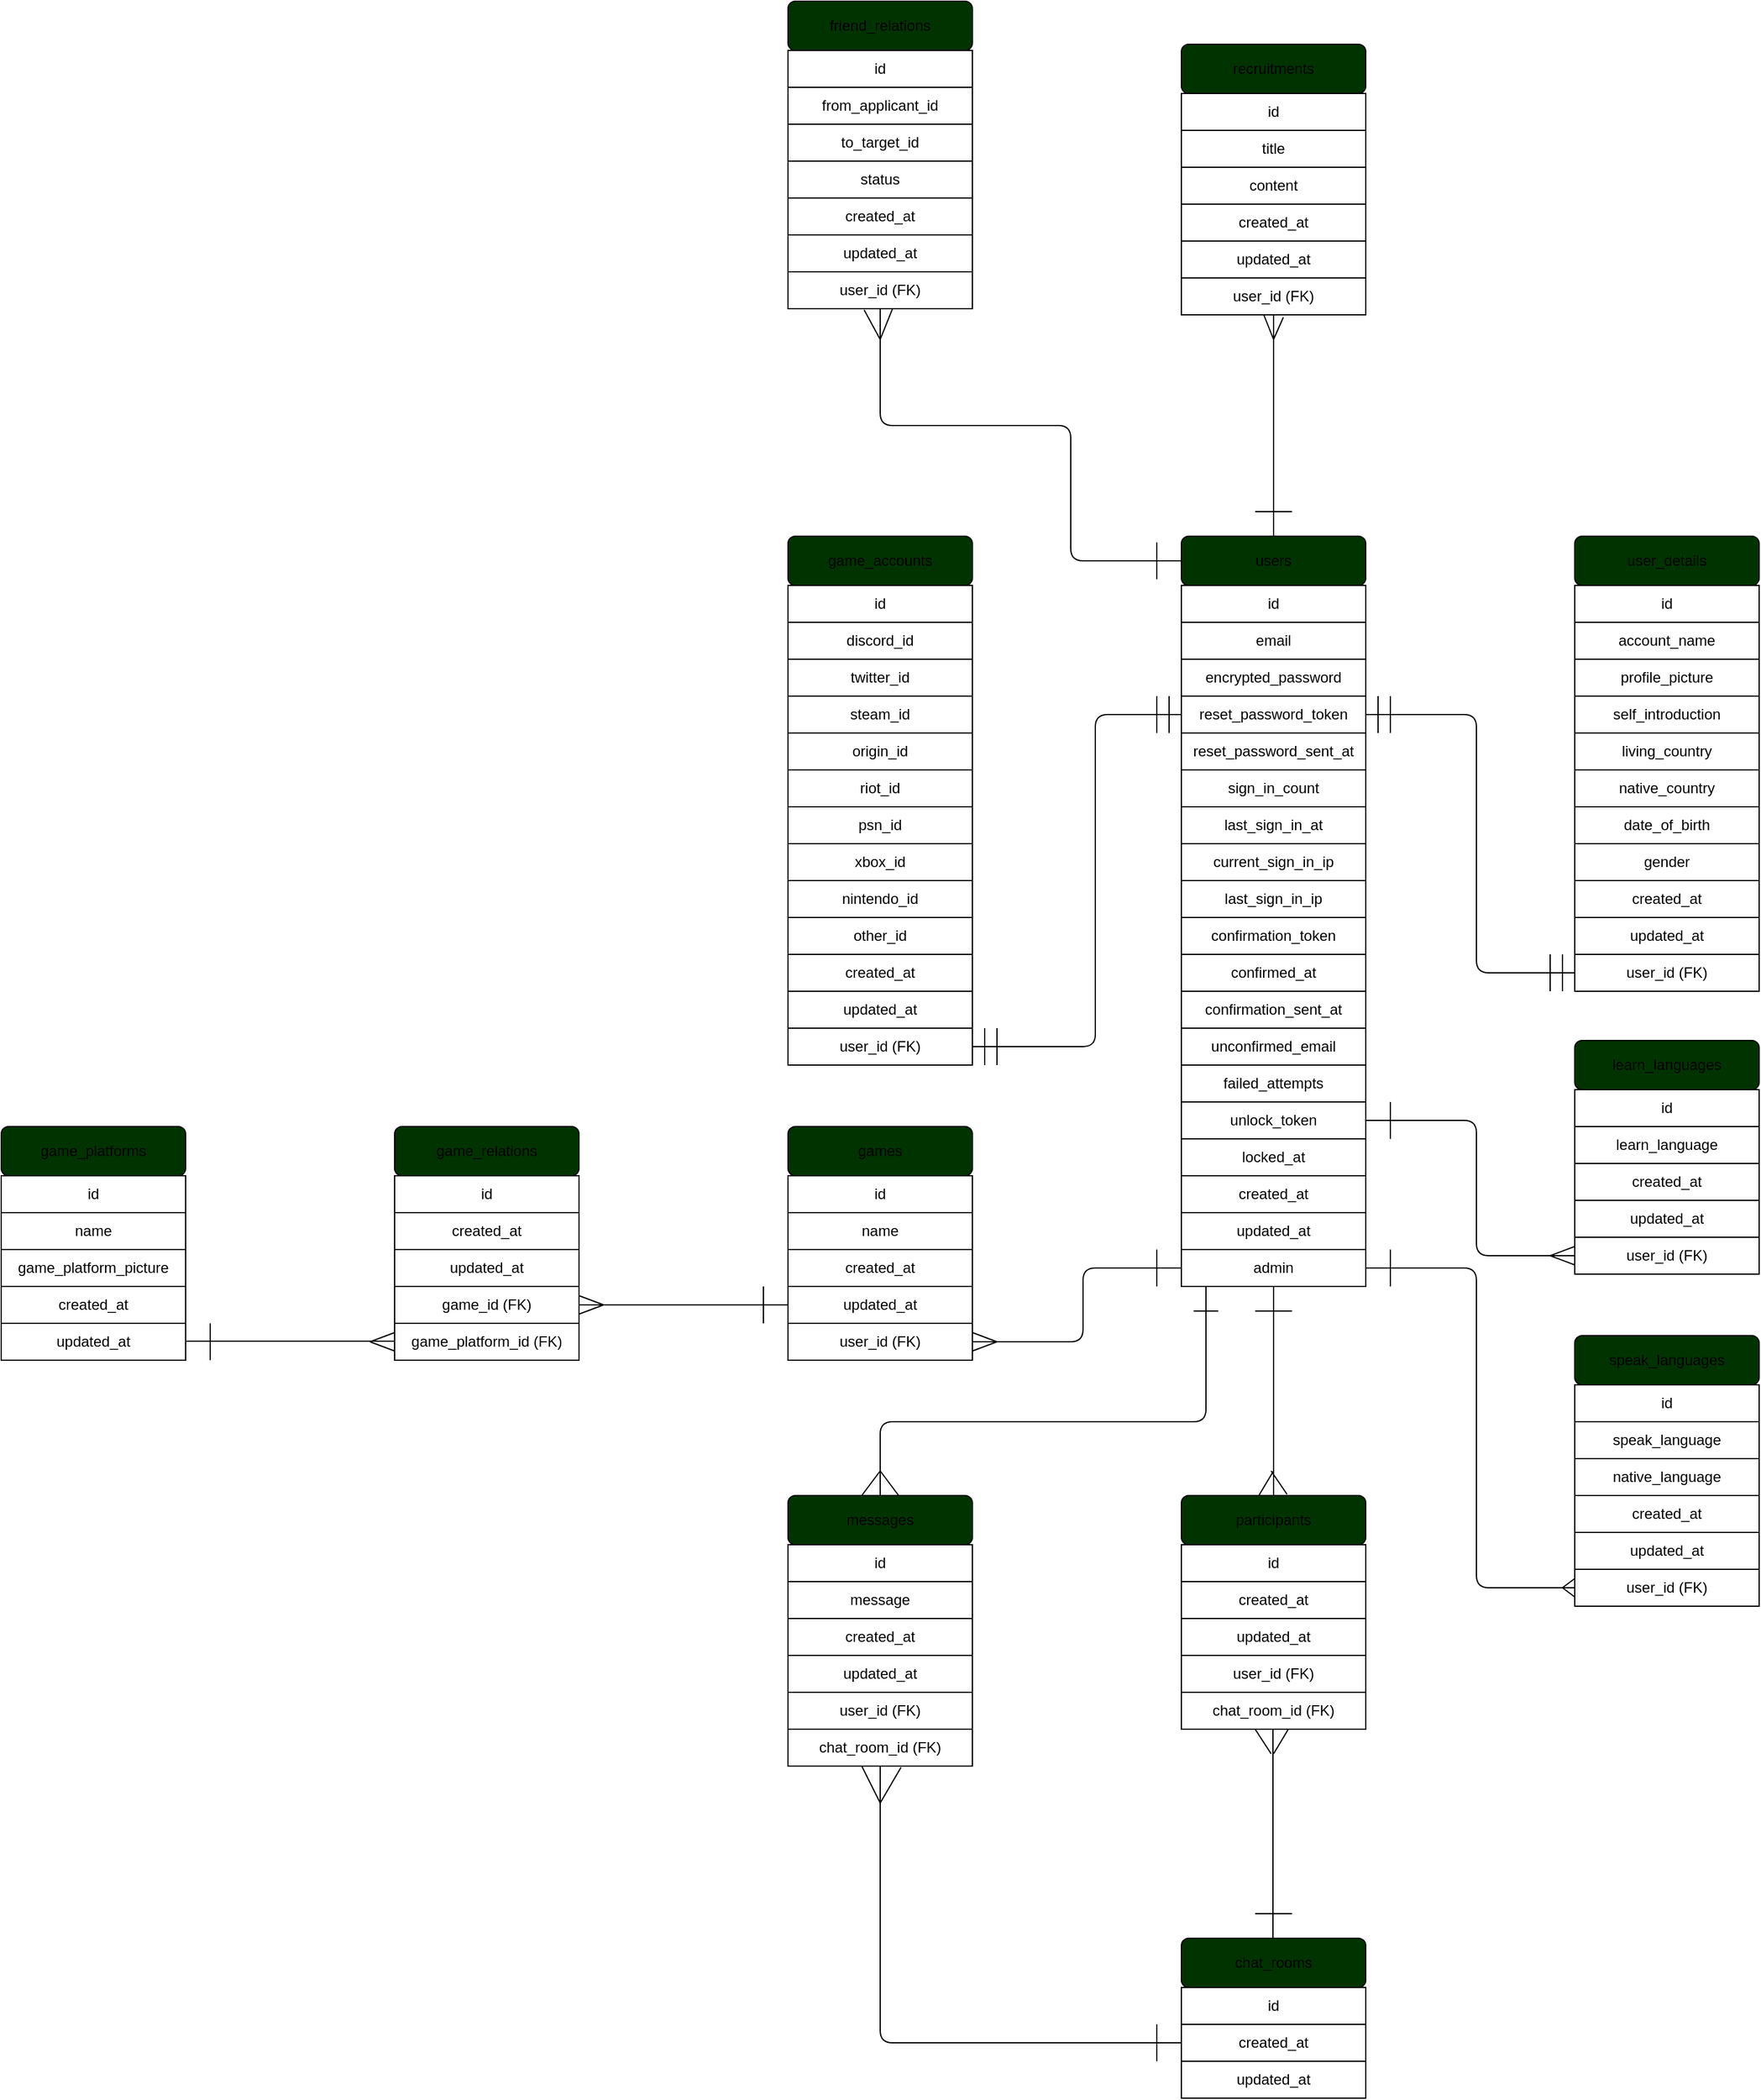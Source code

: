 <mxfile>
    <diagram id="Vk5w7OlKVyxtce1epeKG" name="ページ1">
        <mxGraphModel dx="2141" dy="1959" grid="1" gridSize="10" guides="1" tooltips="1" connect="1" arrows="1" fold="1" page="1" pageScale="1" pageWidth="827" pageHeight="1169" math="0" shadow="0">
            <root>
                <mxCell id="0"/>
                <mxCell id="1" parent="0"/>
                <mxCell id="3" value="users" style="rounded=1;whiteSpace=wrap;html=1;fillColor=#003300;" parent="1" vertex="1">
                    <mxGeometry x="350" y="320" width="150" height="40" as="geometry"/>
                </mxCell>
                <mxCell id="4" value="id" style="rounded=0;whiteSpace=wrap;html=1;" parent="1" vertex="1">
                    <mxGeometry x="350" y="360" width="150" height="30" as="geometry"/>
                </mxCell>
                <mxCell id="6" value="email" style="rounded=0;whiteSpace=wrap;html=1;" parent="1" vertex="1">
                    <mxGeometry x="350" y="390" width="150" height="30" as="geometry"/>
                </mxCell>
                <mxCell id="7" value="encrypted_password" style="rounded=0;whiteSpace=wrap;html=1;" parent="1" vertex="1">
                    <mxGeometry x="350" y="420" width="150" height="30" as="geometry"/>
                </mxCell>
                <mxCell id="8" value="reset_password_token" style="rounded=0;whiteSpace=wrap;html=1;" parent="1" vertex="1">
                    <mxGeometry x="350" y="450" width="150" height="30" as="geometry"/>
                </mxCell>
                <mxCell id="9" value="reset_password_sent_at" style="rounded=0;whiteSpace=wrap;html=1;" parent="1" vertex="1">
                    <mxGeometry x="350" y="480" width="150" height="30" as="geometry"/>
                </mxCell>
                <mxCell id="10" value="sign_in_count" style="rounded=0;whiteSpace=wrap;html=1;" parent="1" vertex="1">
                    <mxGeometry x="350" y="510" width="150" height="30" as="geometry"/>
                </mxCell>
                <mxCell id="11" value="last_sign_in_at" style="rounded=0;whiteSpace=wrap;html=1;" parent="1" vertex="1">
                    <mxGeometry x="350" y="540" width="150" height="30" as="geometry"/>
                </mxCell>
                <mxCell id="12" value="current_sign_in_ip" style="rounded=0;whiteSpace=wrap;html=1;" parent="1" vertex="1">
                    <mxGeometry x="350" y="570" width="150" height="30" as="geometry"/>
                </mxCell>
                <mxCell id="13" value="last_sign_in_ip" style="rounded=0;whiteSpace=wrap;html=1;" parent="1" vertex="1">
                    <mxGeometry x="350" y="600" width="150" height="30" as="geometry"/>
                </mxCell>
                <mxCell id="14" value="confirmation_token" style="rounded=0;whiteSpace=wrap;html=1;" parent="1" vertex="1">
                    <mxGeometry x="350" y="630" width="150" height="30" as="geometry"/>
                </mxCell>
                <mxCell id="15" value="confirmed_at" style="rounded=0;whiteSpace=wrap;html=1;" parent="1" vertex="1">
                    <mxGeometry x="350" y="660" width="150" height="30" as="geometry"/>
                </mxCell>
                <mxCell id="16" value="confirmation_sent_at" style="rounded=0;whiteSpace=wrap;html=1;" parent="1" vertex="1">
                    <mxGeometry x="350" y="690" width="150" height="30" as="geometry"/>
                </mxCell>
                <mxCell id="17" value="unconfirmed_email" style="rounded=0;whiteSpace=wrap;html=1;" parent="1" vertex="1">
                    <mxGeometry x="350" y="720" width="150" height="30" as="geometry"/>
                </mxCell>
                <mxCell id="18" value="failed_attempts" style="rounded=0;whiteSpace=wrap;html=1;" parent="1" vertex="1">
                    <mxGeometry x="350" y="750" width="150" height="30" as="geometry"/>
                </mxCell>
                <mxCell id="19" value="unlock_token" style="rounded=0;whiteSpace=wrap;html=1;" parent="1" vertex="1">
                    <mxGeometry x="350" y="780" width="150" height="30" as="geometry"/>
                </mxCell>
                <mxCell id="20" value="locked_at" style="rounded=0;whiteSpace=wrap;html=1;" parent="1" vertex="1">
                    <mxGeometry x="350" y="810" width="150" height="30" as="geometry"/>
                </mxCell>
                <mxCell id="21" value="created_at" style="rounded=0;whiteSpace=wrap;html=1;" parent="1" vertex="1">
                    <mxGeometry x="350" y="840" width="150" height="30" as="geometry"/>
                </mxCell>
                <mxCell id="22" value="updated_at" style="rounded=0;whiteSpace=wrap;html=1;" parent="1" vertex="1">
                    <mxGeometry x="350" y="870" width="150" height="30" as="geometry"/>
                </mxCell>
                <mxCell id="23" value="admin" style="rounded=0;whiteSpace=wrap;html=1;" parent="1" vertex="1">
                    <mxGeometry x="350" y="900" width="150" height="30" as="geometry"/>
                </mxCell>
                <mxCell id="25" value="user_details" style="rounded=1;whiteSpace=wrap;html=1;fillColor=#003300;" parent="1" vertex="1">
                    <mxGeometry x="670" y="320" width="150" height="40" as="geometry"/>
                </mxCell>
                <mxCell id="26" value="id" style="rounded=0;whiteSpace=wrap;html=1;" parent="1" vertex="1">
                    <mxGeometry x="670" y="360" width="150" height="30" as="geometry"/>
                </mxCell>
                <mxCell id="27" value="account_name" style="rounded=0;whiteSpace=wrap;html=1;" parent="1" vertex="1">
                    <mxGeometry x="670" y="390" width="150" height="30" as="geometry"/>
                </mxCell>
                <mxCell id="28" value="profile_picture" style="rounded=0;whiteSpace=wrap;html=1;" parent="1" vertex="1">
                    <mxGeometry x="670" y="420" width="150" height="30" as="geometry"/>
                </mxCell>
                <mxCell id="29" value="self_introduction" style="rounded=0;whiteSpace=wrap;html=1;" parent="1" vertex="1">
                    <mxGeometry x="670" y="450" width="150" height="30" as="geometry"/>
                </mxCell>
                <mxCell id="30" value="living_country" style="rounded=0;whiteSpace=wrap;html=1;" parent="1" vertex="1">
                    <mxGeometry x="670" y="480" width="150" height="30" as="geometry"/>
                </mxCell>
                <mxCell id="31" value="native_country" style="rounded=0;whiteSpace=wrap;html=1;" parent="1" vertex="1">
                    <mxGeometry x="670" y="510" width="150" height="30" as="geometry"/>
                </mxCell>
                <mxCell id="32" value="date_of_birth" style="rounded=0;whiteSpace=wrap;html=1;" parent="1" vertex="1">
                    <mxGeometry x="670" y="540" width="150" height="30" as="geometry"/>
                </mxCell>
                <mxCell id="33" value="gender" style="rounded=0;whiteSpace=wrap;html=1;" parent="1" vertex="1">
                    <mxGeometry x="670" y="570" width="150" height="30" as="geometry"/>
                </mxCell>
                <mxCell id="45" value="" style="endArrow=none;html=1;" parent="1" edge="1">
                    <mxGeometry width="50" height="50" relative="1" as="geometry">
                        <mxPoint x="670" y="460" as="sourcePoint"/>
                        <mxPoint x="670" y="490" as="targetPoint"/>
                    </mxGeometry>
                </mxCell>
                <mxCell id="49" value="created_at" style="rounded=0;whiteSpace=wrap;html=1;" parent="1" vertex="1">
                    <mxGeometry x="670" y="600" width="150" height="30" as="geometry"/>
                </mxCell>
                <mxCell id="50" value="updated_at" style="rounded=0;whiteSpace=wrap;html=1;" parent="1" vertex="1">
                    <mxGeometry x="670" y="630" width="150" height="30" as="geometry"/>
                </mxCell>
                <mxCell id="24" value="" style="endArrow=none;html=1;exitX=1;exitY=0.5;exitDx=0;exitDy=0;entryX=0;entryY=0.5;entryDx=0;entryDy=0;" parent="1" source="8" target="63" edge="1">
                    <mxGeometry width="50" height="50" relative="1" as="geometry">
                        <mxPoint x="590" y="670" as="sourcePoint"/>
                        <mxPoint x="650" y="615" as="targetPoint"/>
                        <Array as="points">
                            <mxPoint x="590" y="465"/>
                            <mxPoint x="590" y="675"/>
                        </Array>
                    </mxGeometry>
                </mxCell>
                <mxCell id="46" value="" style="endArrow=none;html=1;" parent="1" edge="1">
                    <mxGeometry width="50" height="50" relative="1" as="geometry">
                        <mxPoint x="510" y="450" as="sourcePoint"/>
                        <mxPoint x="510" y="480" as="targetPoint"/>
                    </mxGeometry>
                </mxCell>
                <mxCell id="47" value="" style="endArrow=none;html=1;" parent="1" edge="1">
                    <mxGeometry width="50" height="50" relative="1" as="geometry">
                        <mxPoint x="520" y="450" as="sourcePoint"/>
                        <mxPoint x="520" y="480" as="targetPoint"/>
                    </mxGeometry>
                </mxCell>
                <mxCell id="63" value="user_id (FK)" style="rounded=0;whiteSpace=wrap;html=1;" parent="1" vertex="1">
                    <mxGeometry x="670" y="660" width="150" height="30" as="geometry"/>
                </mxCell>
                <mxCell id="65" value="" style="endArrow=none;html=1;" parent="1" edge="1">
                    <mxGeometry width="50" height="50" relative="1" as="geometry">
                        <mxPoint x="660" y="660" as="sourcePoint"/>
                        <mxPoint x="660" y="690" as="targetPoint"/>
                    </mxGeometry>
                </mxCell>
                <mxCell id="66" value="" style="endArrow=none;html=1;" parent="1" edge="1">
                    <mxGeometry width="50" height="50" relative="1" as="geometry">
                        <mxPoint x="650" y="660" as="sourcePoint"/>
                        <mxPoint x="650" y="690" as="targetPoint"/>
                    </mxGeometry>
                </mxCell>
                <mxCell id="88" value="" style="group" parent="1" vertex="1" connectable="0">
                    <mxGeometry x="670" y="730" width="150" height="190" as="geometry"/>
                </mxCell>
                <mxCell id="69" value="learn_languages" style="rounded=1;whiteSpace=wrap;html=1;fillColor=#003300;" parent="88" vertex="1">
                    <mxGeometry width="150" height="40" as="geometry"/>
                </mxCell>
                <mxCell id="71" value="id" style="rounded=0;whiteSpace=wrap;html=1;" parent="88" vertex="1">
                    <mxGeometry y="40" width="150" height="30" as="geometry"/>
                </mxCell>
                <mxCell id="72" value="learn_language" style="rounded=0;whiteSpace=wrap;html=1;" parent="88" vertex="1">
                    <mxGeometry y="70" width="150" height="30" as="geometry"/>
                </mxCell>
                <mxCell id="73" value="created_at" style="rounded=0;whiteSpace=wrap;html=1;" parent="88" vertex="1">
                    <mxGeometry y="100" width="150" height="30" as="geometry"/>
                </mxCell>
                <mxCell id="74" value="updated_at" style="rounded=0;whiteSpace=wrap;html=1;" parent="88" vertex="1">
                    <mxGeometry y="130" width="150" height="30" as="geometry"/>
                </mxCell>
                <mxCell id="75" value="user_id (FK)" style="rounded=0;whiteSpace=wrap;html=1;" parent="88" vertex="1">
                    <mxGeometry y="160" width="150" height="30" as="geometry"/>
                </mxCell>
                <mxCell id="76" value="" style="endArrow=none;html=1;exitX=1;exitY=0.5;exitDx=0;exitDy=0;entryX=0;entryY=0.5;entryDx=0;entryDy=0;" parent="1" source="19" target="75" edge="1">
                    <mxGeometry width="50" height="50" relative="1" as="geometry">
                        <mxPoint x="500" y="690" as="sourcePoint"/>
                        <mxPoint x="670" y="900" as="targetPoint"/>
                        <Array as="points">
                            <mxPoint x="590" y="795"/>
                            <mxPoint x="590" y="860"/>
                            <mxPoint x="590" y="905"/>
                        </Array>
                    </mxGeometry>
                </mxCell>
                <mxCell id="101" value="" style="endArrow=none;html=1;exitX=1;exitY=0.5;exitDx=0;exitDy=0;entryX=0;entryY=0.5;entryDx=0;entryDy=0;" parent="1" source="23" target="108" edge="1">
                    <mxGeometry width="50" height="50" relative="1" as="geometry">
                        <mxPoint x="500" y="1035" as="sourcePoint"/>
                        <mxPoint x="670" y="1145" as="targetPoint"/>
                        <Array as="points">
                            <mxPoint x="590" y="915"/>
                            <mxPoint x="590" y="1175"/>
                        </Array>
                    </mxGeometry>
                </mxCell>
                <mxCell id="107" value="" style="endArrow=none;html=1;" parent="1" edge="1">
                    <mxGeometry width="50" height="50" relative="1" as="geometry">
                        <mxPoint x="520" y="900" as="sourcePoint"/>
                        <mxPoint x="520" y="930" as="targetPoint"/>
                    </mxGeometry>
                </mxCell>
                <mxCell id="90" value="speak_languages" style="rounded=1;whiteSpace=wrap;html=1;fillColor=#003300;" parent="1" vertex="1">
                    <mxGeometry x="670" y="970" width="150" height="40" as="geometry"/>
                </mxCell>
                <mxCell id="91" value="id" style="rounded=0;whiteSpace=wrap;html=1;" parent="1" vertex="1">
                    <mxGeometry x="670" y="1010" width="150" height="30" as="geometry"/>
                </mxCell>
                <mxCell id="92" value="speak_language" style="rounded=0;whiteSpace=wrap;html=1;" parent="1" vertex="1">
                    <mxGeometry x="670" y="1040" width="150" height="30" as="geometry"/>
                </mxCell>
                <mxCell id="93" value="created_at" style="rounded=0;whiteSpace=wrap;html=1;" parent="1" vertex="1">
                    <mxGeometry x="670" y="1100" width="150" height="30" as="geometry"/>
                </mxCell>
                <mxCell id="94" value="updated_at" style="rounded=0;whiteSpace=wrap;html=1;" parent="1" vertex="1">
                    <mxGeometry x="670" y="1130" width="150" height="30" as="geometry"/>
                </mxCell>
                <mxCell id="95" value="native_language" style="rounded=0;whiteSpace=wrap;html=1;" parent="1" vertex="1">
                    <mxGeometry x="670" y="1070" width="150" height="30" as="geometry"/>
                </mxCell>
                <mxCell id="108" value="user_id (FK)" style="rounded=0;whiteSpace=wrap;html=1;" parent="1" vertex="1">
                    <mxGeometry x="670" y="1160" width="150" height="30" as="geometry"/>
                </mxCell>
                <mxCell id="110" value="" style="endArrow=none;html=1;exitX=0;exitY=0.25;exitDx=0;exitDy=0;" parent="1" edge="1" source="108">
                    <mxGeometry width="50" height="50" relative="1" as="geometry">
                        <mxPoint x="660" y="1160" as="sourcePoint"/>
                        <mxPoint x="660" y="1175" as="targetPoint"/>
                    </mxGeometry>
                </mxCell>
                <mxCell id="111" value="" style="endArrow=none;html=1;exitX=0;exitY=0.75;exitDx=0;exitDy=0;" parent="1" edge="1" source="108">
                    <mxGeometry width="50" height="50" relative="1" as="geometry">
                        <mxPoint x="650" y="1160" as="sourcePoint"/>
                        <mxPoint x="660" y="1175" as="targetPoint"/>
                    </mxGeometry>
                </mxCell>
                <mxCell id="128" value="" style="endArrow=none;html=1;exitX=0;exitY=0.5;exitDx=0;exitDy=0;entryX=1;entryY=0.5;entryDx=0;entryDy=0;" parent="1" source="8" target="125" edge="1">
                    <mxGeometry width="50" height="50" relative="1" as="geometry">
                        <mxPoint x="510" y="475" as="sourcePoint"/>
                        <mxPoint x="680" y="685" as="targetPoint"/>
                        <Array as="points">
                            <mxPoint x="280" y="465"/>
                            <mxPoint x="280" y="735"/>
                        </Array>
                    </mxGeometry>
                </mxCell>
                <mxCell id="134" value="" style="group" parent="1" vertex="1" connectable="0">
                    <mxGeometry x="30" y="320" width="150" height="430" as="geometry"/>
                </mxCell>
                <mxCell id="114" value="game_accounts" style="rounded=1;whiteSpace=wrap;html=1;fillColor=#003300;" parent="134" vertex="1">
                    <mxGeometry width="150" height="40" as="geometry"/>
                </mxCell>
                <mxCell id="115" value="id" style="rounded=0;whiteSpace=wrap;html=1;" parent="134" vertex="1">
                    <mxGeometry y="40" width="150" height="30" as="geometry"/>
                </mxCell>
                <mxCell id="116" value="discord_id" style="rounded=0;whiteSpace=wrap;html=1;" parent="134" vertex="1">
                    <mxGeometry y="70" width="150" height="30" as="geometry"/>
                </mxCell>
                <mxCell id="117" value="twitter_id" style="rounded=0;whiteSpace=wrap;html=1;" parent="134" vertex="1">
                    <mxGeometry y="100" width="150" height="30" as="geometry"/>
                </mxCell>
                <mxCell id="118" value="steam_id" style="rounded=0;whiteSpace=wrap;html=1;" parent="134" vertex="1">
                    <mxGeometry y="130" width="150" height="30" as="geometry"/>
                </mxCell>
                <mxCell id="119" value="origin_id" style="rounded=0;whiteSpace=wrap;html=1;" parent="134" vertex="1">
                    <mxGeometry y="160" width="150" height="30" as="geometry"/>
                </mxCell>
                <mxCell id="120" value="riot_id" style="rounded=0;whiteSpace=wrap;html=1;" parent="134" vertex="1">
                    <mxGeometry y="190" width="150" height="30" as="geometry"/>
                </mxCell>
                <mxCell id="121" value="psn_id" style="rounded=0;whiteSpace=wrap;html=1;" parent="134" vertex="1">
                    <mxGeometry y="220" width="150" height="30" as="geometry"/>
                </mxCell>
                <mxCell id="122" value="xbox_id" style="rounded=0;whiteSpace=wrap;html=1;" parent="134" vertex="1">
                    <mxGeometry y="250" width="150" height="30" as="geometry"/>
                </mxCell>
                <mxCell id="123" value="nintendo_id" style="rounded=0;whiteSpace=wrap;html=1;" parent="134" vertex="1">
                    <mxGeometry y="280" width="150" height="30" as="geometry"/>
                </mxCell>
                <mxCell id="124" value="other_id" style="rounded=0;whiteSpace=wrap;html=1;" parent="134" vertex="1">
                    <mxGeometry y="310" width="150" height="30" as="geometry"/>
                </mxCell>
                <mxCell id="125" value="user_id (FK)" style="rounded=0;whiteSpace=wrap;html=1;" parent="134" vertex="1">
                    <mxGeometry y="400" width="150" height="30" as="geometry"/>
                </mxCell>
                <mxCell id="126" value="created_at" style="rounded=0;whiteSpace=wrap;html=1;" parent="134" vertex="1">
                    <mxGeometry y="340" width="150" height="30" as="geometry"/>
                </mxCell>
                <mxCell id="127" value="updated_at" style="rounded=0;whiteSpace=wrap;html=1;" parent="134" vertex="1">
                    <mxGeometry y="370" width="150" height="30" as="geometry"/>
                </mxCell>
                <mxCell id="130" value="" style="endArrow=none;html=1;" parent="1" edge="1">
                    <mxGeometry width="50" height="50" relative="1" as="geometry">
                        <mxPoint x="340" y="450" as="sourcePoint"/>
                        <mxPoint x="340" y="480" as="targetPoint"/>
                    </mxGeometry>
                </mxCell>
                <mxCell id="131" value="" style="endArrow=none;html=1;" parent="1" edge="1">
                    <mxGeometry width="50" height="50" relative="1" as="geometry">
                        <mxPoint x="330" y="450" as="sourcePoint"/>
                        <mxPoint x="330" y="480" as="targetPoint"/>
                    </mxGeometry>
                </mxCell>
                <mxCell id="138" value="" style="endArrow=none;html=1;" parent="1" edge="1">
                    <mxGeometry width="50" height="50" relative="1" as="geometry">
                        <mxPoint x="190" y="720" as="sourcePoint"/>
                        <mxPoint x="190" y="750" as="targetPoint"/>
                    </mxGeometry>
                </mxCell>
                <mxCell id="139" value="" style="endArrow=none;html=1;" parent="1" edge="1">
                    <mxGeometry width="50" height="50" relative="1" as="geometry">
                        <mxPoint x="200" y="720" as="sourcePoint"/>
                        <mxPoint x="200" y="750" as="targetPoint"/>
                    </mxGeometry>
                </mxCell>
                <mxCell id="140" value="" style="group" parent="1" vertex="1" connectable="0">
                    <mxGeometry x="30" y="800" width="150" height="190" as="geometry"/>
                </mxCell>
                <mxCell id="141" value="games" style="rounded=1;whiteSpace=wrap;html=1;fillColor=#003300;" parent="140" vertex="1">
                    <mxGeometry width="150" height="40" as="geometry"/>
                </mxCell>
                <mxCell id="142" value="id" style="rounded=0;whiteSpace=wrap;html=1;" parent="140" vertex="1">
                    <mxGeometry y="40" width="150" height="30" as="geometry"/>
                </mxCell>
                <mxCell id="143" value="name" style="rounded=0;whiteSpace=wrap;html=1;" parent="140" vertex="1">
                    <mxGeometry y="70" width="150" height="30" as="geometry"/>
                </mxCell>
                <mxCell id="144" value="created_at" style="rounded=0;whiteSpace=wrap;html=1;" parent="140" vertex="1">
                    <mxGeometry y="100" width="150" height="30" as="geometry"/>
                </mxCell>
                <mxCell id="145" value="updated_at" style="rounded=0;whiteSpace=wrap;html=1;" parent="140" vertex="1">
                    <mxGeometry y="130" width="150" height="30" as="geometry"/>
                </mxCell>
                <mxCell id="146" value="user_id (FK)" style="rounded=0;whiteSpace=wrap;html=1;" parent="140" vertex="1">
                    <mxGeometry y="160" width="150" height="30" as="geometry"/>
                </mxCell>
                <mxCell id="147" value="" style="endArrow=none;html=1;exitX=1;exitY=0.5;exitDx=0;exitDy=0;entryX=0;entryY=0.5;entryDx=0;entryDy=0;" parent="1" source="146" target="23" edge="1">
                    <mxGeometry width="50" height="50" relative="1" as="geometry">
                        <mxPoint x="180" y="810" as="sourcePoint"/>
                        <mxPoint x="350" y="920" as="targetPoint"/>
                        <Array as="points">
                            <mxPoint x="270" y="975"/>
                            <mxPoint x="270" y="915"/>
                        </Array>
                    </mxGeometry>
                </mxCell>
                <mxCell id="155" value="" style="endArrow=none;html=1;" parent="1" edge="1">
                    <mxGeometry width="50" height="50" relative="1" as="geometry">
                        <mxPoint x="330" y="900" as="sourcePoint"/>
                        <mxPoint x="330" y="930" as="targetPoint"/>
                    </mxGeometry>
                </mxCell>
                <mxCell id="159" value="" style="endArrow=none;html=1;entryX=1;entryY=0.75;entryDx=0;entryDy=0;" parent="1" target="146" edge="1">
                    <mxGeometry width="50" height="50" relative="1" as="geometry">
                        <mxPoint x="200" y="975" as="sourcePoint"/>
                        <mxPoint x="190" y="990" as="targetPoint"/>
                    </mxGeometry>
                </mxCell>
                <mxCell id="160" value="" style="endArrow=none;html=1;exitX=1;exitY=0.25;exitDx=0;exitDy=0;" parent="1" source="146" edge="1">
                    <mxGeometry width="50" height="50" relative="1" as="geometry">
                        <mxPoint x="200" y="960" as="sourcePoint"/>
                        <mxPoint x="200" y="975" as="targetPoint"/>
                    </mxGeometry>
                </mxCell>
                <mxCell id="161" value="" style="group" parent="1" vertex="1" connectable="0">
                    <mxGeometry x="-290" y="800" width="150" height="190" as="geometry"/>
                </mxCell>
                <mxCell id="162" value="game_relations" style="rounded=1;whiteSpace=wrap;html=1;fillColor=#003300;" parent="161" vertex="1">
                    <mxGeometry width="150" height="40" as="geometry"/>
                </mxCell>
                <mxCell id="163" value="id" style="rounded=0;whiteSpace=wrap;html=1;" parent="161" vertex="1">
                    <mxGeometry y="40" width="150" height="30" as="geometry"/>
                </mxCell>
                <mxCell id="164" value="created_at" style="rounded=0;whiteSpace=wrap;html=1;" parent="161" vertex="1">
                    <mxGeometry y="70" width="150" height="30" as="geometry"/>
                </mxCell>
                <mxCell id="165" value="updated_at" style="rounded=0;whiteSpace=wrap;html=1;" parent="161" vertex="1">
                    <mxGeometry y="100" width="150" height="30" as="geometry"/>
                </mxCell>
                <mxCell id="166" value="game_id (FK)" style="rounded=0;whiteSpace=wrap;html=1;" parent="161" vertex="1">
                    <mxGeometry y="130" width="150" height="30" as="geometry"/>
                </mxCell>
                <mxCell id="167" value="game_platform_id (FK)" style="rounded=0;whiteSpace=wrap;html=1;" parent="161" vertex="1">
                    <mxGeometry y="160" width="150" height="30" as="geometry"/>
                </mxCell>
                <mxCell id="173" value="" style="endArrow=none;html=1;exitX=1;exitY=0.5;exitDx=0;exitDy=0;entryX=0;entryY=0.5;entryDx=0;entryDy=0;" parent="1" source="166" target="145" edge="1">
                    <mxGeometry width="50" height="50" relative="1" as="geometry">
                        <mxPoint x="190" y="985" as="sourcePoint"/>
                        <mxPoint x="360" y="925" as="targetPoint"/>
                        <Array as="points"/>
                    </mxGeometry>
                </mxCell>
                <mxCell id="170" value="" style="endArrow=none;html=1;" parent="1" edge="1">
                    <mxGeometry width="50" height="50" relative="1" as="geometry">
                        <mxPoint x="10" y="930" as="sourcePoint"/>
                        <mxPoint x="10" y="960" as="targetPoint"/>
                    </mxGeometry>
                </mxCell>
                <mxCell id="171" value="" style="endArrow=none;html=1;entryX=1;entryY=0.75;entryDx=0;entryDy=0;" parent="1" target="166" edge="1">
                    <mxGeometry width="50" height="50" relative="1" as="geometry">
                        <mxPoint x="-120" y="945" as="sourcePoint"/>
                        <mxPoint x="-130" y="960" as="targetPoint"/>
                    </mxGeometry>
                </mxCell>
                <mxCell id="172" value="" style="endArrow=none;html=1;exitX=1;exitY=0.25;exitDx=0;exitDy=0;" parent="1" source="166" edge="1">
                    <mxGeometry width="50" height="50" relative="1" as="geometry">
                        <mxPoint x="-120" y="930" as="sourcePoint"/>
                        <mxPoint x="-120" y="945" as="targetPoint"/>
                    </mxGeometry>
                </mxCell>
                <mxCell id="174" value="" style="group" parent="1" vertex="1" connectable="0">
                    <mxGeometry x="-610" y="800" width="150" height="190" as="geometry"/>
                </mxCell>
                <mxCell id="175" value="game_platforms" style="rounded=1;whiteSpace=wrap;html=1;fillColor=#003300;" parent="174" vertex="1">
                    <mxGeometry width="150" height="40" as="geometry"/>
                </mxCell>
                <mxCell id="176" value="id" style="rounded=0;whiteSpace=wrap;html=1;" parent="174" vertex="1">
                    <mxGeometry y="40" width="150" height="30" as="geometry"/>
                </mxCell>
                <mxCell id="177" value="name" style="rounded=0;whiteSpace=wrap;html=1;" parent="174" vertex="1">
                    <mxGeometry y="70" width="150" height="30" as="geometry"/>
                </mxCell>
                <mxCell id="178" value="game_platform_picture" style="rounded=0;whiteSpace=wrap;html=1;" parent="174" vertex="1">
                    <mxGeometry y="100" width="150" height="30" as="geometry"/>
                </mxCell>
                <mxCell id="179" value="created_at" style="rounded=0;whiteSpace=wrap;html=1;" parent="174" vertex="1">
                    <mxGeometry y="130" width="150" height="30" as="geometry"/>
                </mxCell>
                <mxCell id="180" value="updated_at" style="rounded=0;whiteSpace=wrap;html=1;" parent="174" vertex="1">
                    <mxGeometry y="160" width="150" height="30" as="geometry"/>
                </mxCell>
                <mxCell id="182" value="" style="endArrow=none;html=1;exitX=0;exitY=0.25;exitDx=0;exitDy=0;" parent="1" source="167" edge="1">
                    <mxGeometry width="50" height="50" relative="1" as="geometry">
                        <mxPoint x="-300" y="960" as="sourcePoint"/>
                        <mxPoint x="-310" y="975" as="targetPoint"/>
                    </mxGeometry>
                </mxCell>
                <mxCell id="183" value="" style="endArrow=none;html=1;exitX=0;exitY=0.75;exitDx=0;exitDy=0;" parent="1" source="167" edge="1">
                    <mxGeometry width="50" height="50" relative="1" as="geometry">
                        <mxPoint x="-310" y="960" as="sourcePoint"/>
                        <mxPoint x="-310" y="975" as="targetPoint"/>
                    </mxGeometry>
                </mxCell>
                <mxCell id="185" value="" style="endArrow=none;html=1;" parent="1" edge="1">
                    <mxGeometry width="50" height="50" relative="1" as="geometry">
                        <mxPoint x="-440" y="960" as="sourcePoint"/>
                        <mxPoint x="-440" y="990" as="targetPoint"/>
                    </mxGeometry>
                </mxCell>
                <mxCell id="186" value="" style="endArrow=none;html=1;exitX=1;exitY=0.5;exitDx=0;exitDy=0;entryX=0;entryY=0.5;entryDx=0;entryDy=0;" parent="1" edge="1">
                    <mxGeometry width="50" height="50" relative="1" as="geometry">
                        <mxPoint x="-460" y="974.5" as="sourcePoint"/>
                        <mxPoint x="-290" y="974.5" as="targetPoint"/>
                        <Array as="points"/>
                    </mxGeometry>
                </mxCell>
                <mxCell id="187" value="" style="endArrow=none;html=1;entryX=0.5;entryY=0;entryDx=0;entryDy=0;" parent="1" target="3" edge="1">
                    <mxGeometry width="50" height="50" relative="1" as="geometry">
                        <mxPoint x="425" y="140" as="sourcePoint"/>
                        <mxPoint x="480" y="250" as="targetPoint"/>
                        <Array as="points"/>
                    </mxGeometry>
                </mxCell>
                <mxCell id="190" value="" style="endArrow=none;html=1;" parent="1" edge="1">
                    <mxGeometry width="50" height="50" relative="1" as="geometry">
                        <mxPoint x="440" y="300" as="sourcePoint"/>
                        <mxPoint x="410" y="300" as="targetPoint"/>
                    </mxGeometry>
                </mxCell>
                <mxCell id="191" value="" style="endArrow=none;html=1;exitX=0.553;exitY=1.067;exitDx=0;exitDy=0;exitPerimeter=0;" parent="1" source="199" edge="1">
                    <mxGeometry width="50" height="50" relative="1" as="geometry">
                        <mxPoint x="440" y="160" as="sourcePoint"/>
                        <mxPoint x="425" y="160" as="targetPoint"/>
                    </mxGeometry>
                </mxCell>
                <mxCell id="192" value="" style="endArrow=none;html=1;entryX=0.447;entryY=1;entryDx=0;entryDy=0;entryPerimeter=0;" parent="1" target="199" edge="1">
                    <mxGeometry width="50" height="50" relative="1" as="geometry">
                        <mxPoint x="425" y="160" as="sourcePoint"/>
                        <mxPoint x="410" y="140" as="targetPoint"/>
                    </mxGeometry>
                </mxCell>
                <mxCell id="194" value="recruitments" style="rounded=1;whiteSpace=wrap;html=1;fillColor=#003300;" parent="1" vertex="1">
                    <mxGeometry x="350" y="-80" width="150" height="40" as="geometry"/>
                </mxCell>
                <mxCell id="195" value="id" style="rounded=0;whiteSpace=wrap;html=1;" parent="1" vertex="1">
                    <mxGeometry x="350" y="-40" width="150" height="30" as="geometry"/>
                </mxCell>
                <mxCell id="196" value="title" style="rounded=0;whiteSpace=wrap;html=1;" parent="1" vertex="1">
                    <mxGeometry x="350" y="-10" width="150" height="30" as="geometry"/>
                </mxCell>
                <mxCell id="197" value="content" style="rounded=0;whiteSpace=wrap;html=1;" parent="1" vertex="1">
                    <mxGeometry x="350" y="20" width="150" height="30" as="geometry"/>
                </mxCell>
                <mxCell id="198" value="created_at" style="rounded=0;whiteSpace=wrap;html=1;" parent="1" vertex="1">
                    <mxGeometry x="350" y="50" width="150" height="30" as="geometry"/>
                </mxCell>
                <mxCell id="199" value="user_id (FK)" style="rounded=0;whiteSpace=wrap;html=1;" parent="1" vertex="1">
                    <mxGeometry x="350" y="110" width="150" height="30" as="geometry"/>
                </mxCell>
                <mxCell id="200" value="updated_at" style="rounded=0;whiteSpace=wrap;html=1;" parent="1" vertex="1">
                    <mxGeometry x="350" y="80" width="150" height="30" as="geometry"/>
                </mxCell>
                <mxCell id="230" value="" style="group" parent="1" vertex="1" connectable="0">
                    <mxGeometry x="30" y="1100" width="150" height="220" as="geometry"/>
                </mxCell>
                <mxCell id="229" value="chat_room_id (FK)" style="rounded=0;whiteSpace=wrap;html=1;" parent="230" vertex="1">
                    <mxGeometry y="190" width="150" height="30" as="geometry"/>
                </mxCell>
                <mxCell id="202" value="messages" style="rounded=1;whiteSpace=wrap;html=1;fillColor=#003300;" parent="230" vertex="1">
                    <mxGeometry width="150" height="40" as="geometry"/>
                </mxCell>
                <mxCell id="203" value="id" style="rounded=0;whiteSpace=wrap;html=1;" parent="230" vertex="1">
                    <mxGeometry y="40" width="150" height="30" as="geometry"/>
                </mxCell>
                <mxCell id="204" value="message" style="rounded=0;whiteSpace=wrap;html=1;" parent="230" vertex="1">
                    <mxGeometry y="70" width="150" height="30" as="geometry"/>
                </mxCell>
                <mxCell id="205" value="created_at" style="rounded=0;whiteSpace=wrap;html=1;" parent="230" vertex="1">
                    <mxGeometry y="100" width="150" height="30" as="geometry"/>
                </mxCell>
                <mxCell id="206" value="updated_at" style="rounded=0;whiteSpace=wrap;html=1;" parent="230" vertex="1">
                    <mxGeometry y="130" width="150" height="30" as="geometry"/>
                </mxCell>
                <mxCell id="207" value="user_id (FK)" style="rounded=0;whiteSpace=wrap;html=1;" parent="230" vertex="1">
                    <mxGeometry y="160" width="150" height="30" as="geometry"/>
                </mxCell>
                <mxCell id="231" value="" style="group" parent="1" vertex="1" connectable="0">
                    <mxGeometry x="350" y="1450" width="150" height="130" as="geometry"/>
                </mxCell>
                <mxCell id="209" value="chat_rooms" style="rounded=1;whiteSpace=wrap;html=1;fillColor=#003300;" parent="231" vertex="1">
                    <mxGeometry y="10" width="150" height="40" as="geometry"/>
                </mxCell>
                <mxCell id="210" value="id" style="rounded=0;whiteSpace=wrap;html=1;" parent="231" vertex="1">
                    <mxGeometry y="50" width="150" height="30" as="geometry"/>
                </mxCell>
                <mxCell id="212" value="created_at" style="rounded=0;whiteSpace=wrap;html=1;" parent="231" vertex="1">
                    <mxGeometry y="80" width="150" height="30" as="geometry"/>
                </mxCell>
                <mxCell id="213" value="updated_at" style="rounded=0;whiteSpace=wrap;html=1;" parent="231" vertex="1">
                    <mxGeometry y="110" width="150" height="30" as="geometry"/>
                </mxCell>
                <mxCell id="233" value="" style="group" parent="1" vertex="1" connectable="0">
                    <mxGeometry x="350" y="1100" width="150" height="190" as="geometry"/>
                </mxCell>
                <mxCell id="216" value="participants" style="rounded=1;whiteSpace=wrap;html=1;fillColor=#003300;" parent="233" vertex="1">
                    <mxGeometry width="150" height="40" as="geometry"/>
                </mxCell>
                <mxCell id="217" value="id" style="rounded=0;whiteSpace=wrap;html=1;" parent="233" vertex="1">
                    <mxGeometry y="40" width="150" height="30" as="geometry"/>
                </mxCell>
                <mxCell id="219" value="created_at" style="rounded=0;whiteSpace=wrap;html=1;" parent="233" vertex="1">
                    <mxGeometry y="70" width="150" height="30" as="geometry"/>
                </mxCell>
                <mxCell id="220" value="updated_at" style="rounded=0;whiteSpace=wrap;html=1;" parent="233" vertex="1">
                    <mxGeometry y="100" width="150" height="30" as="geometry"/>
                </mxCell>
                <mxCell id="221" value="user_id (FK)" style="rounded=0;whiteSpace=wrap;html=1;" parent="233" vertex="1">
                    <mxGeometry y="130" width="150" height="30" as="geometry"/>
                </mxCell>
                <mxCell id="232" value="chat_room_id (FK)" style="rounded=0;whiteSpace=wrap;html=1;" parent="233" vertex="1">
                    <mxGeometry y="160" width="150" height="30" as="geometry"/>
                </mxCell>
                <mxCell id="234" value="" style="endArrow=none;html=1;entryX=0.5;entryY=0;entryDx=0;entryDy=0;exitX=0.5;exitY=1;exitDx=0;exitDy=0;" parent="1" source="23" target="216" edge="1">
                    <mxGeometry width="50" height="50" relative="1" as="geometry">
                        <mxPoint x="560" y="880" as="sourcePoint"/>
                        <mxPoint x="435" y="330" as="targetPoint"/>
                        <Array as="points"/>
                    </mxGeometry>
                </mxCell>
                <mxCell id="235" value="" style="endArrow=none;html=1;exitX=0.42;exitY=0;exitDx=0;exitDy=0;exitPerimeter=0;" parent="1" source="216" edge="1">
                    <mxGeometry width="50" height="50" relative="1" as="geometry">
                        <mxPoint x="560" y="840" as="sourcePoint"/>
                        <mxPoint x="425" y="1080" as="targetPoint"/>
                    </mxGeometry>
                </mxCell>
                <mxCell id="236" value="" style="endArrow=none;html=1;exitX=0.573;exitY=-0.025;exitDx=0;exitDy=0;exitPerimeter=0;" parent="1" source="216" edge="1">
                    <mxGeometry width="50" height="50" relative="1" as="geometry">
                        <mxPoint x="423" y="1110" as="sourcePoint"/>
                        <mxPoint x="423" y="1080" as="targetPoint"/>
                    </mxGeometry>
                </mxCell>
                <mxCell id="237" value="" style="endArrow=none;html=1;" parent="1" edge="1">
                    <mxGeometry width="50" height="50" relative="1" as="geometry">
                        <mxPoint x="440" y="950" as="sourcePoint"/>
                        <mxPoint x="410" y="950" as="targetPoint"/>
                    </mxGeometry>
                </mxCell>
                <mxCell id="239" value="" style="endArrow=none;html=1;entryX=0.5;entryY=0;entryDx=0;entryDy=0;exitX=0.5;exitY=1;exitDx=0;exitDy=0;" parent="1" edge="1">
                    <mxGeometry width="50" height="50" relative="1" as="geometry">
                        <mxPoint x="424.5" y="1290" as="sourcePoint"/>
                        <mxPoint x="424.5" y="1460" as="targetPoint"/>
                        <Array as="points"/>
                    </mxGeometry>
                </mxCell>
                <mxCell id="240" value="" style="endArrow=none;html=1;exitX=0.58;exitY=1;exitDx=0;exitDy=0;exitPerimeter=0;" parent="1" source="232" edge="1">
                    <mxGeometry width="50" height="50" relative="1" as="geometry">
                        <mxPoint x="445.95" y="1109" as="sourcePoint"/>
                        <mxPoint x="425" y="1310" as="targetPoint"/>
                    </mxGeometry>
                </mxCell>
                <mxCell id="241" value="" style="endArrow=none;html=1;" parent="1" edge="1">
                    <mxGeometry width="50" height="50" relative="1" as="geometry">
                        <mxPoint x="410" y="1290" as="sourcePoint"/>
                        <mxPoint x="423" y="1310" as="targetPoint"/>
                    </mxGeometry>
                </mxCell>
                <mxCell id="242" value="" style="endArrow=none;html=1;" parent="1" edge="1">
                    <mxGeometry width="50" height="50" relative="1" as="geometry">
                        <mxPoint x="440" y="1440" as="sourcePoint"/>
                        <mxPoint x="410" y="1440" as="targetPoint"/>
                    </mxGeometry>
                </mxCell>
                <mxCell id="243" value="" style="endArrow=none;html=1;entryX=0.5;entryY=0;entryDx=0;entryDy=0;" parent="1" target="202" edge="1">
                    <mxGeometry width="50" height="50" relative="1" as="geometry">
                        <mxPoint x="370" y="930" as="sourcePoint"/>
                        <mxPoint x="434.5" y="1470" as="targetPoint"/>
                        <Array as="points">
                            <mxPoint x="370" y="1040"/>
                            <mxPoint x="105" y="1040"/>
                        </Array>
                    </mxGeometry>
                </mxCell>
                <mxCell id="244" value="" style="endArrow=none;html=1;" parent="1" edge="1">
                    <mxGeometry width="50" height="50" relative="1" as="geometry">
                        <mxPoint x="380" y="950" as="sourcePoint"/>
                        <mxPoint x="360" y="950" as="targetPoint"/>
                    </mxGeometry>
                </mxCell>
                <mxCell id="245" value="" style="endArrow=none;html=1;exitX=0.6;exitY=0;exitDx=0;exitDy=0;exitPerimeter=0;" parent="1" source="202" edge="1">
                    <mxGeometry width="50" height="50" relative="1" as="geometry">
                        <mxPoint x="110" y="1100" as="sourcePoint"/>
                        <mxPoint x="105" y="1080" as="targetPoint"/>
                    </mxGeometry>
                </mxCell>
                <mxCell id="246" value="" style="endArrow=none;html=1;exitX=0.4;exitY=0;exitDx=0;exitDy=0;exitPerimeter=0;" parent="1" source="202" edge="1">
                    <mxGeometry width="50" height="50" relative="1" as="geometry">
                        <mxPoint x="100" y="1100" as="sourcePoint"/>
                        <mxPoint x="105" y="1080" as="targetPoint"/>
                    </mxGeometry>
                </mxCell>
                <mxCell id="247" value="" style="endArrow=none;html=1;entryX=0;entryY=0.5;entryDx=0;entryDy=0;exitX=0.5;exitY=1;exitDx=0;exitDy=0;" parent="1" source="229" target="212" edge="1">
                    <mxGeometry width="50" height="50" relative="1" as="geometry">
                        <mxPoint x="434.5" y="1300" as="sourcePoint"/>
                        <mxPoint x="434.5" y="1470" as="targetPoint"/>
                        <Array as="points">
                            <mxPoint x="105" y="1545"/>
                        </Array>
                    </mxGeometry>
                </mxCell>
                <mxCell id="248" value="" style="endArrow=none;html=1;" parent="1" edge="1">
                    <mxGeometry width="50" height="50" relative="1" as="geometry">
                        <mxPoint x="330" y="1530" as="sourcePoint"/>
                        <mxPoint x="330" y="1560" as="targetPoint"/>
                    </mxGeometry>
                </mxCell>
                <mxCell id="249" value="" style="endArrow=none;html=1;exitX=0.613;exitY=1.033;exitDx=0;exitDy=0;exitPerimeter=0;" parent="1" source="229" edge="1">
                    <mxGeometry width="50" height="50" relative="1" as="geometry">
                        <mxPoint x="120" y="1320" as="sourcePoint"/>
                        <mxPoint x="105" y="1350" as="targetPoint"/>
                    </mxGeometry>
                </mxCell>
                <mxCell id="250" value="" style="endArrow=none;html=1;" parent="1" edge="1">
                    <mxGeometry width="50" height="50" relative="1" as="geometry">
                        <mxPoint x="90" y="1320" as="sourcePoint"/>
                        <mxPoint x="105" y="1350" as="targetPoint"/>
                    </mxGeometry>
                </mxCell>
                <mxCell id="251" value="friend_relations" style="rounded=1;whiteSpace=wrap;html=1;fillColor=#003300;" parent="1" vertex="1">
                    <mxGeometry x="30" y="-115" width="150" height="40" as="geometry"/>
                </mxCell>
                <mxCell id="252" value="id" style="rounded=0;whiteSpace=wrap;html=1;" parent="1" vertex="1">
                    <mxGeometry x="30" y="-75" width="150" height="30" as="geometry"/>
                </mxCell>
                <mxCell id="253" value="from_applicant_id" style="rounded=0;whiteSpace=wrap;html=1;" parent="1" vertex="1">
                    <mxGeometry x="30" y="-45" width="150" height="30" as="geometry"/>
                </mxCell>
                <mxCell id="254" value="to_target_id" style="rounded=0;whiteSpace=wrap;html=1;" parent="1" vertex="1">
                    <mxGeometry x="30" y="-15" width="150" height="30" as="geometry"/>
                </mxCell>
                <mxCell id="255" value="created_at" style="rounded=0;whiteSpace=wrap;html=1;" parent="1" vertex="1">
                    <mxGeometry x="30" y="45" width="150" height="30" as="geometry"/>
                </mxCell>
                <mxCell id="256" value="user_id (FK)" style="rounded=0;whiteSpace=wrap;html=1;" parent="1" vertex="1">
                    <mxGeometry x="30" y="105" width="150" height="30" as="geometry"/>
                </mxCell>
                <mxCell id="257" value="updated_at" style="rounded=0;whiteSpace=wrap;html=1;" parent="1" vertex="1">
                    <mxGeometry x="30" y="75" width="150" height="30" as="geometry"/>
                </mxCell>
                <mxCell id="258" value="" style="endArrow=none;html=1;entryX=0;entryY=0.5;entryDx=0;entryDy=0;exitX=0.5;exitY=1;exitDx=0;exitDy=0;" parent="1" source="256" target="3" edge="1">
                    <mxGeometry width="50" height="50" relative="1" as="geometry">
                        <mxPoint x="435" y="150" as="sourcePoint"/>
                        <mxPoint x="435" y="330" as="targetPoint"/>
                        <Array as="points">
                            <mxPoint x="105" y="230"/>
                            <mxPoint x="260" y="230"/>
                            <mxPoint x="260" y="340"/>
                        </Array>
                    </mxGeometry>
                </mxCell>
                <mxCell id="259" value="status" style="rounded=0;whiteSpace=wrap;html=1;" parent="1" vertex="1">
                    <mxGeometry x="30" y="15" width="150" height="30" as="geometry"/>
                </mxCell>
                <mxCell id="60" value="" style="endArrow=none;html=1;" parent="1" edge="1">
                    <mxGeometry width="50" height="50" relative="1" as="geometry">
                        <mxPoint x="330" y="325" as="sourcePoint"/>
                        <mxPoint x="330" y="355" as="targetPoint"/>
                    </mxGeometry>
                </mxCell>
                <mxCell id="61" value="" style="endArrow=none;html=1;exitX=0.413;exitY=1.033;exitDx=0;exitDy=0;exitPerimeter=0;" parent="1" source="256" edge="1">
                    <mxGeometry width="50" height="50" relative="1" as="geometry">
                        <mxPoint x="90" y="140" as="sourcePoint"/>
                        <mxPoint x="105" y="160" as="targetPoint"/>
                    </mxGeometry>
                </mxCell>
                <mxCell id="62" value="" style="endArrow=none;html=1;exitX=0.567;exitY=1;exitDx=0;exitDy=0;exitPerimeter=0;" parent="1" source="256" edge="1">
                    <mxGeometry width="50" height="50" relative="1" as="geometry">
                        <mxPoint x="200" y="325" as="sourcePoint"/>
                        <mxPoint x="105" y="160" as="targetPoint"/>
                    </mxGeometry>
                </mxCell>
                <mxCell id="78" value="" style="endArrow=none;html=1;exitX=0;exitY=0.25;exitDx=0;exitDy=0;" parent="1" edge="1" source="75">
                    <mxGeometry width="50" height="50" relative="1" as="geometry">
                        <mxPoint x="660" y="890" as="sourcePoint"/>
                        <mxPoint x="650" y="905" as="targetPoint"/>
                    </mxGeometry>
                </mxCell>
                <mxCell id="79" value="" style="endArrow=none;html=1;exitX=0;exitY=0.75;exitDx=0;exitDy=0;" parent="1" edge="1" source="75">
                    <mxGeometry width="50" height="50" relative="1" as="geometry">
                        <mxPoint x="650" y="890" as="sourcePoint"/>
                        <mxPoint x="650" y="905" as="targetPoint"/>
                    </mxGeometry>
                </mxCell>
                <mxCell id="86" value="" style="endArrow=none;html=1;" parent="1" edge="1">
                    <mxGeometry width="50" height="50" relative="1" as="geometry">
                        <mxPoint x="520" y="780" as="sourcePoint"/>
                        <mxPoint x="520" y="810" as="targetPoint"/>
                    </mxGeometry>
                </mxCell>
            </root>
        </mxGraphModel>
    </diagram>
</mxfile>
